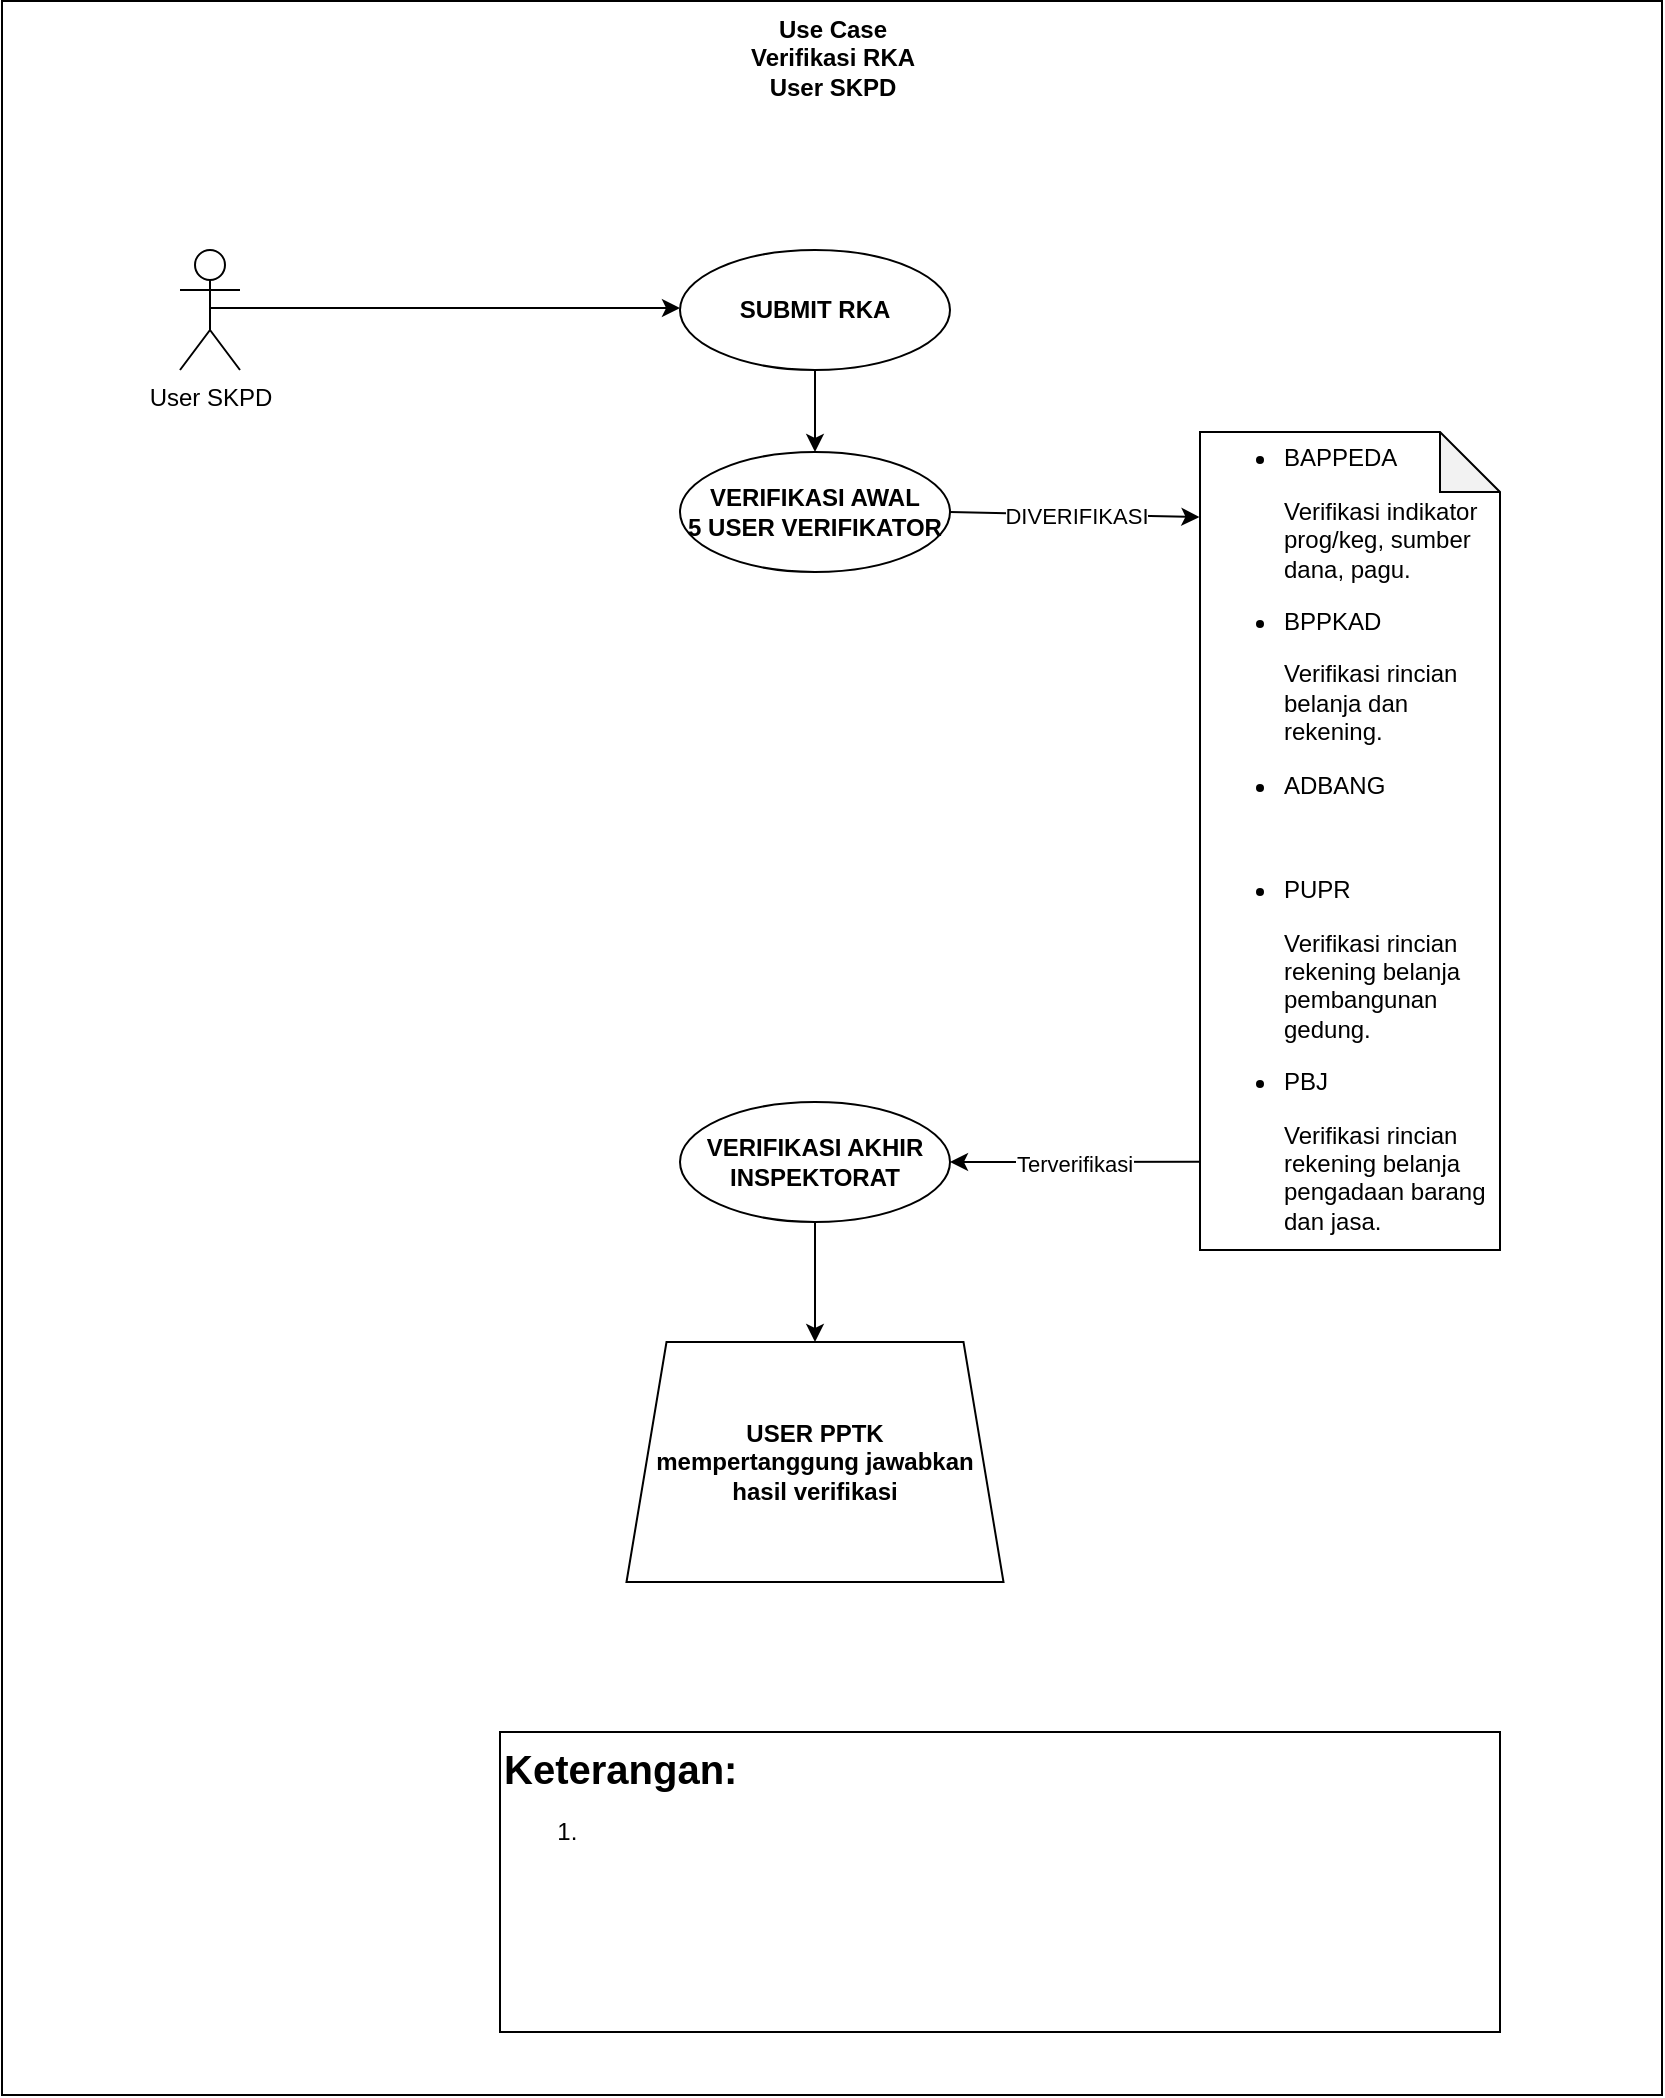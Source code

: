 <mxfile version="22.0.0" type="github" pages="2">
  <diagram id="rGpNEhP3CILQTx0U7mk3" name="Halaman-1">
    <mxGraphModel dx="1173" dy="1824" grid="1" gridSize="10" guides="1" tooltips="1" connect="1" arrows="1" fold="1" page="1" pageScale="1" pageWidth="827" pageHeight="1169" math="0" shadow="0">
      <root>
        <mxCell id="0" />
        <mxCell id="1" parent="0" />
        <mxCell id="pMevoOXxBbqRg2BDYsxg-132" value="Use Case&lt;br&gt;Verifikasi RKA&lt;br&gt;User SKPD" style="html=1;verticalAlign=top;fontStyle=1;movable=1;resizable=1;rotatable=1;deletable=1;editable=1;locked=0;connectable=1;" parent="1" vertex="1">
          <mxGeometry x="20" y="-145.5" width="830" height="1047" as="geometry" />
        </mxCell>
        <mxCell id="hTwiifSXvIFK9xggTOiT-16" value="" style="edgeStyle=orthogonalEdgeStyle;rounded=0;orthogonalLoop=1;jettySize=auto;html=1;" edge="1" parent="1" source="pMevoOXxBbqRg2BDYsxg-2" target="pMevoOXxBbqRg2BDYsxg-6">
          <mxGeometry relative="1" as="geometry" />
        </mxCell>
        <mxCell id="pMevoOXxBbqRg2BDYsxg-2" value="SUBMIT RKA" style="ellipse;whiteSpace=wrap;html=1;fontStyle=1" parent="1" vertex="1">
          <mxGeometry x="359" y="-21" width="135" height="60" as="geometry" />
        </mxCell>
        <mxCell id="pMevoOXxBbqRg2BDYsxg-6" value="VERIFIKASI AWAL&lt;br&gt;5 USER VERIFIKATOR" style="ellipse;whiteSpace=wrap;html=1;fontStyle=1" parent="1" vertex="1">
          <mxGeometry x="359" y="80" width="135" height="60" as="geometry" />
        </mxCell>
        <mxCell id="dNF5NYWbTKyjUAPU55tf-3" value="" style="edgeStyle=orthogonalEdgeStyle;rounded=0;orthogonalLoop=1;jettySize=auto;html=1;entryX=0.5;entryY=0;entryDx=0;entryDy=0;" parent="1" source="pMevoOXxBbqRg2BDYsxg-8" target="hTwiifSXvIFK9xggTOiT-5" edge="1">
          <mxGeometry relative="1" as="geometry">
            <mxPoint x="426.088" y="707.12" as="targetPoint" />
            <Array as="points" />
          </mxGeometry>
        </mxCell>
        <mxCell id="pMevoOXxBbqRg2BDYsxg-8" value="VERIFIKASI AKHIR&lt;br&gt;INSPEKTORAT" style="ellipse;whiteSpace=wrap;html=1;fontStyle=1" parent="1" vertex="1">
          <mxGeometry x="359" y="405" width="135" height="60" as="geometry" />
        </mxCell>
        <mxCell id="pMevoOXxBbqRg2BDYsxg-98" value="&lt;font style=&quot;&quot;&gt;&lt;b style=&quot;font-size: 20px;&quot;&gt;Keterangan:&lt;/b&gt;&lt;br&gt;&lt;ol style=&quot;&quot;&gt;&lt;li style=&quot;&quot;&gt;&lt;br&gt;&lt;/li&gt;&lt;/ol&gt;&lt;/font&gt;" style="html=1;fontColor=#000000;align=left;verticalAlign=top;" parent="1" vertex="1">
          <mxGeometry x="269" y="720" width="500" height="150" as="geometry" />
        </mxCell>
        <mxCell id="pMevoOXxBbqRg2BDYsxg-125" style="edgeStyle=orthogonalEdgeStyle;rounded=0;orthogonalLoop=1;jettySize=auto;html=1;entryX=0;entryY=0.5;entryDx=0;entryDy=0;exitX=0.5;exitY=0.5;exitDx=0;exitDy=0;exitPerimeter=0;" parent="1" edge="1">
          <mxGeometry relative="1" as="geometry">
            <mxPoint x="124" y="8" as="sourcePoint" />
            <mxPoint x="359" y="8" as="targetPoint" />
          </mxGeometry>
        </mxCell>
        <mxCell id="pMevoOXxBbqRg2BDYsxg-124" value="User SKPD" style="shape=umlActor;verticalLabelPosition=bottom;verticalAlign=top;html=1;" parent="1" vertex="1">
          <mxGeometry x="109" y="-21" width="30" height="60" as="geometry" />
        </mxCell>
        <mxCell id="96z63uC0hUcVTsx6QNmi-3" value="&lt;ul&gt;&lt;li&gt;BAPPEDA&lt;/li&gt;&lt;/ul&gt;&lt;blockquote style=&quot;margin: 0 0 0 40px; border: none; padding: 0px;&quot;&gt;&lt;div&gt;Verifikasi indikator prog/keg, sumber dana, pagu.&lt;/div&gt;&lt;/blockquote&gt;&lt;ul&gt;&lt;li&gt;&lt;span style=&quot;&quot;&gt;BPPKAD&lt;/span&gt;&lt;/li&gt;&lt;/ul&gt;&lt;blockquote style=&quot;margin: 0 0 0 40px; border: none; padding: 0px;&quot;&gt;&lt;div&gt;Verifikasi rincian belanja dan rekening.&lt;/div&gt;&lt;/blockquote&gt;&lt;ul&gt;&lt;li&gt;ADBANG&lt;/li&gt;&lt;/ul&gt;&lt;div&gt;&lt;br&gt;&lt;/div&gt;&lt;ul&gt;&lt;li&gt;PUPR&lt;/li&gt;&lt;/ul&gt;&lt;blockquote style=&quot;margin: 0 0 0 40px; border: none; padding: 0px;&quot;&gt;&lt;div&gt;Verifikasi rincian rekening belanja pembangunan gedung.&lt;/div&gt;&lt;/blockquote&gt;&lt;ul&gt;&lt;li&gt;&lt;span style=&quot;&quot;&gt;PBJ&lt;/span&gt;&lt;/li&gt;&lt;/ul&gt;&lt;blockquote style=&quot;margin: 0 0 0 40px; border: none; padding: 0px;&quot;&gt;&lt;div&gt;Verifikasi rincian rekening belanja pengadaan barang dan jasa.&lt;/div&gt;&lt;/blockquote&gt;&lt;div&gt;&lt;br&gt;&lt;/div&gt;" style="shape=note;whiteSpace=wrap;html=1;backgroundOutline=1;darkOpacity=0.05;align=left;" vertex="1" parent="1">
          <mxGeometry x="619" y="70" width="150" height="409" as="geometry" />
        </mxCell>
        <mxCell id="96z63uC0hUcVTsx6QNmi-6" value="" style="endArrow=classic;html=1;rounded=0;exitX=1;exitY=0.5;exitDx=0;exitDy=0;entryX=-0.002;entryY=0.104;entryDx=0;entryDy=0;entryPerimeter=0;" edge="1" parent="1" source="pMevoOXxBbqRg2BDYsxg-6" target="96z63uC0hUcVTsx6QNmi-3">
          <mxGeometry relative="1" as="geometry">
            <mxPoint x="529.0" y="325.0" as="sourcePoint" />
            <mxPoint x="621" y="114" as="targetPoint" />
          </mxGeometry>
        </mxCell>
        <mxCell id="96z63uC0hUcVTsx6QNmi-7" value="DIVERIFIKASI" style="edgeLabel;resizable=0;html=1;align=center;verticalAlign=middle;" connectable="0" vertex="1" parent="96z63uC0hUcVTsx6QNmi-6">
          <mxGeometry relative="1" as="geometry" />
        </mxCell>
        <mxCell id="hTwiifSXvIFK9xggTOiT-5" value="&lt;b&gt;USER PPTK&lt;br&gt;mempertanggung jawabkan hasil verifikasi&lt;br&gt;&lt;/b&gt;" style="shape=trapezoid;perimeter=trapezoidPerimeter;whiteSpace=wrap;html=1;fixedSize=1;" vertex="1" parent="1">
          <mxGeometry x="332.25" y="525" width="188.5" height="120" as="geometry" />
        </mxCell>
        <mxCell id="hTwiifSXvIFK9xggTOiT-9" value="" style="endArrow=classic;html=1;rounded=0;entryX=1;entryY=0.5;entryDx=0;entryDy=0;exitX=0.002;exitY=0.892;exitDx=0;exitDy=0;exitPerimeter=0;" edge="1" parent="1" source="96z63uC0hUcVTsx6QNmi-3" target="pMevoOXxBbqRg2BDYsxg-8">
          <mxGeometry width="50" height="50" relative="1" as="geometry">
            <mxPoint x="559" y="568" as="sourcePoint" />
            <mxPoint x="609" y="518" as="targetPoint" />
          </mxGeometry>
        </mxCell>
        <mxCell id="hTwiifSXvIFK9xggTOiT-11" value="Terverifikasi" style="edgeLabel;html=1;align=center;verticalAlign=middle;resizable=0;points=[];" vertex="1" connectable="0" parent="hTwiifSXvIFK9xggTOiT-9">
          <mxGeometry x="0.02" y="1" relative="1" as="geometry">
            <mxPoint as="offset" />
          </mxGeometry>
        </mxCell>
      </root>
    </mxGraphModel>
  </diagram>
  <diagram id="lVSrQrDUF3tsuHuzIAzE" name="Page-2">
    <mxGraphModel dx="1956" dy="1091" grid="1" gridSize="10" guides="1" tooltips="1" connect="1" arrows="1" fold="1" page="1" pageScale="1" pageWidth="850" pageHeight="1100" math="0" shadow="0">
      <root>
        <mxCell id="0" />
        <mxCell id="1" parent="0" />
        <mxCell id="0apiThAy_gKmmqiAfRgH-1" value="Use Case&lt;br&gt;Verifikasi RKA&lt;br&gt;User Verifikator" style="html=1;verticalAlign=top;fontStyle=1;movable=1;resizable=1;rotatable=1;deletable=1;editable=1;locked=0;connectable=1;" vertex="1" parent="1">
          <mxGeometry width="850" height="1000" as="geometry" />
        </mxCell>
        <mxCell id="0sRKCEy1JjDfql_zZIiA-4" value="" style="edgeStyle=orthogonalEdgeStyle;rounded=0;orthogonalLoop=1;jettySize=auto;html=1;entryX=0;entryY=0.5;entryDx=0;entryDy=0;" edge="1" parent="1" source="8JRnlCUUlaflA8N7LUeI-1" target="OKG14vbFoCLeE2cc5MMn-1">
          <mxGeometry relative="1" as="geometry">
            <mxPoint x="232" y="157" as="targetPoint" />
          </mxGeometry>
        </mxCell>
        <mxCell id="8JRnlCUUlaflA8N7LUeI-1" value="User Verifikator Awal&lt;br&gt;-&amp;nbsp;BAPPEDA&lt;br&gt;- BPPKAD&lt;br&gt;- ADBANG &lt;br&gt;-PUPR&lt;br&gt;-PBJ" style="shape=umlActor;verticalLabelPosition=bottom;verticalAlign=top;html=1;" vertex="1" parent="1">
          <mxGeometry x="107" y="127" width="30" height="60" as="geometry" />
        </mxCell>
        <mxCell id="0sRKCEy1JjDfql_zZIiA-1" value="&lt;ul&gt;&lt;li&gt;BAPPEDA&lt;/li&gt;&lt;/ul&gt;&lt;blockquote style=&quot;margin: 0 0 0 40px; border: none; padding: 0px;&quot;&gt;&lt;div&gt;Verifikasi indikator prog/keg, sumber dana, pagu.&lt;/div&gt;&lt;/blockquote&gt;&lt;ul&gt;&lt;li&gt;&lt;span style=&quot;&quot;&gt;BPPKAD&lt;/span&gt;&lt;/li&gt;&lt;/ul&gt;&lt;blockquote style=&quot;margin: 0 0 0 40px; border: none; padding: 0px;&quot;&gt;&lt;div&gt;Verifikasi rincian belanja dan rekening.&lt;/div&gt;&lt;/blockquote&gt;&lt;ul&gt;&lt;li&gt;ADBANG&lt;/li&gt;&lt;/ul&gt;&lt;div&gt;&lt;br&gt;&lt;/div&gt;&lt;ul&gt;&lt;li&gt;PUPR&lt;/li&gt;&lt;/ul&gt;&lt;blockquote style=&quot;margin: 0 0 0 40px; border: none; padding: 0px;&quot;&gt;&lt;div&gt;Verifikasi rincian rekening belanja pembangunan gedung.&lt;/div&gt;&lt;/blockquote&gt;&lt;ul&gt;&lt;li&gt;&lt;span style=&quot;&quot;&gt;PBJ&lt;/span&gt;&lt;/li&gt;&lt;/ul&gt;&lt;blockquote style=&quot;margin: 0 0 0 40px; border: none; padding: 0px;&quot;&gt;&lt;div&gt;Verifikasi rincian rekening belanja pengadaan barang dan jasa.&lt;/div&gt;&lt;/blockquote&gt;&lt;div&gt;&lt;br&gt;&lt;/div&gt;" style="shape=note;whiteSpace=wrap;html=1;backgroundOutline=1;darkOpacity=0.05;align=left;" vertex="1" parent="1">
          <mxGeometry x="617" y="127" width="150" height="409" as="geometry" />
        </mxCell>
        <mxCell id="OKG14vbFoCLeE2cc5MMn-3" value="" style="edgeStyle=orthogonalEdgeStyle;rounded=0;orthogonalLoop=1;jettySize=auto;html=1;" edge="1" parent="1" source="OKG14vbFoCLeE2cc5MMn-1">
          <mxGeometry relative="1" as="geometry">
            <mxPoint x="617" y="157" as="targetPoint" />
          </mxGeometry>
        </mxCell>
        <mxCell id="QCTByXO_PLtvu8HBWgx3-9" value="diverifikasi" style="edgeLabel;html=1;align=center;verticalAlign=middle;resizable=0;points=[];" vertex="1" connectable="0" parent="OKG14vbFoCLeE2cc5MMn-3">
          <mxGeometry x="-0.084" y="-1" relative="1" as="geometry">
            <mxPoint as="offset" />
          </mxGeometry>
        </mxCell>
        <mxCell id="OKG14vbFoCLeE2cc5MMn-1" value="VERIFIKASI AWAL&lt;br&gt;5 USER VERIFIKATOR" style="ellipse;whiteSpace=wrap;html=1;fontStyle=1" vertex="1" parent="1">
          <mxGeometry x="357" y="127" width="135" height="60" as="geometry" />
        </mxCell>
        <mxCell id="A2lsAz-MQzfeOSD-nION-2" value="" style="edgeStyle=orthogonalEdgeStyle;rounded=0;orthogonalLoop=1;jettySize=auto;html=1;" edge="1" parent="1" source="QCTByXO_PLtvu8HBWgx3-1" target="A2lsAz-MQzfeOSD-nION-1">
          <mxGeometry relative="1" as="geometry" />
        </mxCell>
        <mxCell id="QCTByXO_PLtvu8HBWgx3-1" value="VERIFIKASI AKHIR&lt;br&gt;INSPEKTORAT" style="ellipse;whiteSpace=wrap;html=1;fontStyle=1" vertex="1" parent="1">
          <mxGeometry x="357" y="476" width="135" height="60" as="geometry" />
        </mxCell>
        <mxCell id="QCTByXO_PLtvu8HBWgx3-6" value="" style="endArrow=classic;html=1;rounded=0;entryX=1;entryY=0.5;entryDx=0;entryDy=0;exitX=-0.001;exitY=0.928;exitDx=0;exitDy=0;exitPerimeter=0;" edge="1" parent="1" source="0sRKCEy1JjDfql_zZIiA-1" target="QCTByXO_PLtvu8HBWgx3-1">
          <mxGeometry width="50" height="50" relative="1" as="geometry">
            <mxPoint x="597" y="537" as="sourcePoint" />
            <mxPoint x="497" y="507" as="targetPoint" />
          </mxGeometry>
        </mxCell>
        <mxCell id="QCTByXO_PLtvu8HBWgx3-10" value="terverifikasi" style="edgeLabel;html=1;align=center;verticalAlign=middle;resizable=0;points=[];" vertex="1" connectable="0" parent="QCTByXO_PLtvu8HBWgx3-6">
          <mxGeometry x="-0.081" y="1" relative="1" as="geometry">
            <mxPoint as="offset" />
          </mxGeometry>
        </mxCell>
        <mxCell id="QCTByXO_PLtvu8HBWgx3-7" value="User Verifikator Akhir&lt;br&gt;Inspektorat" style="shape=umlActor;verticalLabelPosition=bottom;verticalAlign=top;html=1;outlineConnect=0;" vertex="1" parent="1">
          <mxGeometry x="107" y="476" width="30" height="60" as="geometry" />
        </mxCell>
        <mxCell id="QCTByXO_PLtvu8HBWgx3-8" value="" style="endArrow=classic;html=1;rounded=0;entryX=0;entryY=0.5;entryDx=0;entryDy=0;exitX=0.5;exitY=0.5;exitDx=0;exitDy=0;exitPerimeter=0;" edge="1" parent="1" source="QCTByXO_PLtvu8HBWgx3-7" target="QCTByXO_PLtvu8HBWgx3-1">
          <mxGeometry width="50" height="50" relative="1" as="geometry">
            <mxPoint x="167" y="505.38" as="sourcePoint" />
            <mxPoint x="307" y="505.38" as="targetPoint" />
            <Array as="points">
              <mxPoint x="237" y="505.38" />
            </Array>
          </mxGeometry>
        </mxCell>
        <mxCell id="A2lsAz-MQzfeOSD-nION-1" value="&lt;b&gt;USER PPTK&lt;br&gt;mempertanggung jawabkan hasil verifikasi&lt;br&gt;&lt;/b&gt;" style="shape=trapezoid;perimeter=trapezoidPerimeter;whiteSpace=wrap;html=1;fixedSize=1;" vertex="1" parent="1">
          <mxGeometry x="330.25" y="617" width="188.5" height="120" as="geometry" />
        </mxCell>
        <mxCell id="205VvhNBpbWCn1Qr3qUZ-1" value="&lt;font style=&quot;&quot;&gt;&lt;b style=&quot;font-size: 20px;&quot;&gt;Keterangan:&lt;/b&gt;&lt;br&gt;&lt;ol style=&quot;&quot;&gt;&lt;li style=&quot;&quot;&gt;&lt;br&gt;&lt;/li&gt;&lt;/ol&gt;&lt;/font&gt;" style="html=1;fontColor=#000000;align=left;verticalAlign=top;" vertex="1" parent="1">
          <mxGeometry x="387" y="830" width="380" height="140" as="geometry" />
        </mxCell>
      </root>
    </mxGraphModel>
  </diagram>
</mxfile>

